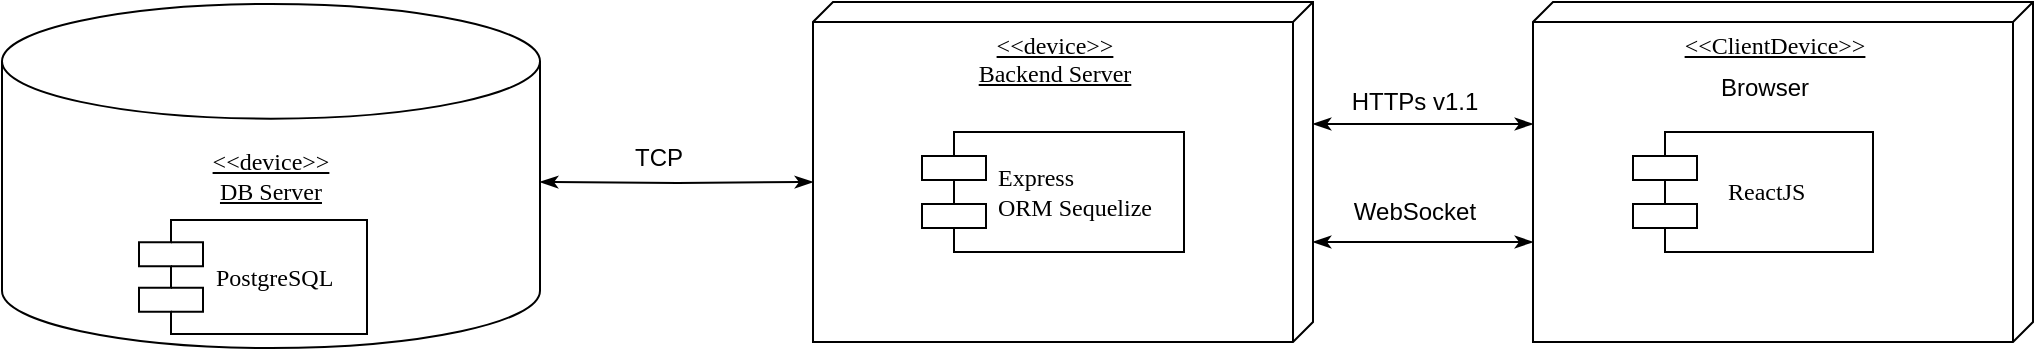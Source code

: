 <mxfile version="24.3.1" type="device">
  <diagram name="Page-1" id="5f0bae14-7c28-e335-631c-24af17079c00">
    <mxGraphModel dx="875" dy="442" grid="0" gridSize="10" guides="1" tooltips="1" connect="1" arrows="1" fold="1" page="1" pageScale="1" pageWidth="1100" pageHeight="850" background="none" math="0" shadow="0">
      <root>
        <mxCell id="0" />
        <mxCell id="1" parent="0" />
        <mxCell id="39150e848f15840c-2" value="&amp;lt;&amp;lt;ClientDevice&amp;gt;&amp;gt;" style="verticalAlign=top;align=center;spacingTop=8;spacingLeft=2;spacingRight=12;shape=cube;size=10;direction=south;fontStyle=4;html=1;rounded=0;shadow=0;comic=0;labelBackgroundColor=none;strokeWidth=1;fontFamily=Verdana;fontSize=12" parent="1" vertex="1">
          <mxGeometry x="779.5" y="103" width="250" height="170" as="geometry" />
        </mxCell>
        <mxCell id="39150e848f15840c-3" value="&amp;lt;&amp;lt;device&amp;gt;&amp;gt;&lt;br&gt;Backend Server" style="verticalAlign=top;align=center;spacingTop=8;spacingLeft=2;spacingRight=12;shape=cube;size=10;direction=south;fontStyle=4;html=1;rounded=0;shadow=0;comic=0;labelBackgroundColor=none;strokeWidth=1;fontFamily=Verdana;fontSize=12" parent="1" vertex="1">
          <mxGeometry x="419.5" y="103" width="250" height="170" as="geometry" />
        </mxCell>
        <mxCell id="39150e848f15840c-7" value="&amp;nbsp; &amp;nbsp;ReactJS" style="shape=component;align=left;spacingLeft=36;rounded=0;shadow=0;comic=0;labelBackgroundColor=none;strokeWidth=1;fontFamily=Verdana;fontSize=12;html=1;" parent="1" vertex="1">
          <mxGeometry x="829.5" y="168" width="120" height="60" as="geometry" />
        </mxCell>
        <mxCell id="39150e848f15840c-10" value="Express&lt;br&gt;ORM Sequelize" style="shape=component;align=left;spacingLeft=36;rounded=0;shadow=0;comic=0;labelBackgroundColor=none;strokeWidth=1;fontFamily=Verdana;fontSize=12;html=1;" parent="1" vertex="1">
          <mxGeometry x="474" y="168" width="131" height="60" as="geometry" />
        </mxCell>
        <mxCell id="39150e848f15840c-17" style="edgeStyle=orthogonalEdgeStyle;rounded=0;html=1;labelBackgroundColor=none;startArrow=classicThin;startFill=1;endArrow=classicThin;endFill=1;fontFamily=Verdana;fontSize=12;exitX=0;exitY=0;exitDx=80;exitDy=0;exitPerimeter=0;strokeColor=default;" parent="1" edge="1">
          <mxGeometry relative="1" as="geometry">
            <Array as="points" />
            <mxPoint x="669.5" y="164" as="sourcePoint" />
            <mxPoint x="779.5" y="164" as="targetPoint" />
          </mxGeometry>
        </mxCell>
        <mxCell id="laOJ9OcFasDeNuY3cWdY-1" value="Browser" style="text;strokeColor=none;fillColor=none;html=1;fontSize=12;fontStyle=0;verticalAlign=middle;align=center;" parent="1" vertex="1">
          <mxGeometry x="867" y="138" width="55" height="15" as="geometry" />
        </mxCell>
        <mxCell id="IN97ueyNQSOZI81OoeFH-1" style="edgeStyle=orthogonalEdgeStyle;rounded=0;html=1;labelBackgroundColor=none;startArrow=classicThin;startFill=1;endArrow=classicThin;endFill=1;fontFamily=Verdana;fontSize=12;exitX=0;exitY=0;exitDx=80;exitDy=0;exitPerimeter=0;strokeColor=default;" parent="1" edge="1">
          <mxGeometry relative="1" as="geometry">
            <Array as="points" />
            <mxPoint x="669.5" y="223" as="sourcePoint" />
            <mxPoint x="779.5" y="223" as="targetPoint" />
          </mxGeometry>
        </mxCell>
        <mxCell id="IN97ueyNQSOZI81OoeFH-2" value="HTTPs v1.1" style="text;html=1;align=center;verticalAlign=middle;resizable=0;points=[];autosize=1;strokeColor=none;fillColor=none;" parent="1" vertex="1">
          <mxGeometry x="679.5" y="140" width="81" height="26" as="geometry" />
        </mxCell>
        <mxCell id="IN97ueyNQSOZI81OoeFH-3" value="WebSocket" style="text;html=1;align=center;verticalAlign=middle;resizable=0;points=[];autosize=1;strokeColor=none;fillColor=none;" parent="1" vertex="1">
          <mxGeometry x="679.5" y="193" width="80" height="30" as="geometry" />
        </mxCell>
        <mxCell id="IN97ueyNQSOZI81OoeFH-4" value="TCP" style="text;html=1;align=center;verticalAlign=middle;resizable=0;points=[];autosize=1;strokeColor=none;fillColor=none;" parent="1" vertex="1">
          <mxGeometry x="317" y="166" width="50" height="30" as="geometry" />
        </mxCell>
        <mxCell id="kA1fP2T3fi_q_TSzLyt2-1" value="&lt;span style=&quot;font-family: Verdana; text-wrap: nowrap; text-decoration-line: underline;&quot;&gt;&amp;lt;&amp;lt;device&amp;gt;&amp;gt;&lt;/span&gt;&lt;br style=&quot;font-family: Verdana; text-wrap: nowrap;&quot;&gt;&lt;span style=&quot;font-family: Verdana; text-wrap: nowrap; text-decoration-line: underline;&quot;&gt;DB Server&lt;/span&gt;" style="strokeWidth=1;html=1;shape=mxgraph.flowchart.database;whiteSpace=wrap;" parent="1" vertex="1">
          <mxGeometry x="14" y="104" width="269" height="172" as="geometry" />
        </mxCell>
        <mxCell id="39150e848f15840c-5" value="PostgreSQL" style="shape=component;align=left;spacingLeft=36;rounded=0;shadow=0;comic=0;labelBackgroundColor=none;strokeWidth=1;fontFamily=Verdana;fontSize=12;html=1;" parent="1" vertex="1">
          <mxGeometry x="82.5" y="212" width="114" height="57" as="geometry" />
        </mxCell>
        <mxCell id="T-XPcyatMl7JrAAoEXNa-2" style="edgeStyle=orthogonalEdgeStyle;rounded=0;html=1;labelBackgroundColor=none;startArrow=classicThin;startFill=1;endArrow=classicThin;endFill=1;fontFamily=Verdana;fontSize=12;exitX=0;exitY=0;exitDx=80;exitDy=0;exitPerimeter=0;strokeColor=default;entryX=0;entryY=0;entryDx=90;entryDy=250;entryPerimeter=0;" edge="1" parent="1" target="39150e848f15840c-3">
          <mxGeometry relative="1" as="geometry">
            <Array as="points" />
            <mxPoint x="283" y="193" as="sourcePoint" />
            <mxPoint x="396" y="193" as="targetPoint" />
          </mxGeometry>
        </mxCell>
      </root>
    </mxGraphModel>
  </diagram>
</mxfile>
